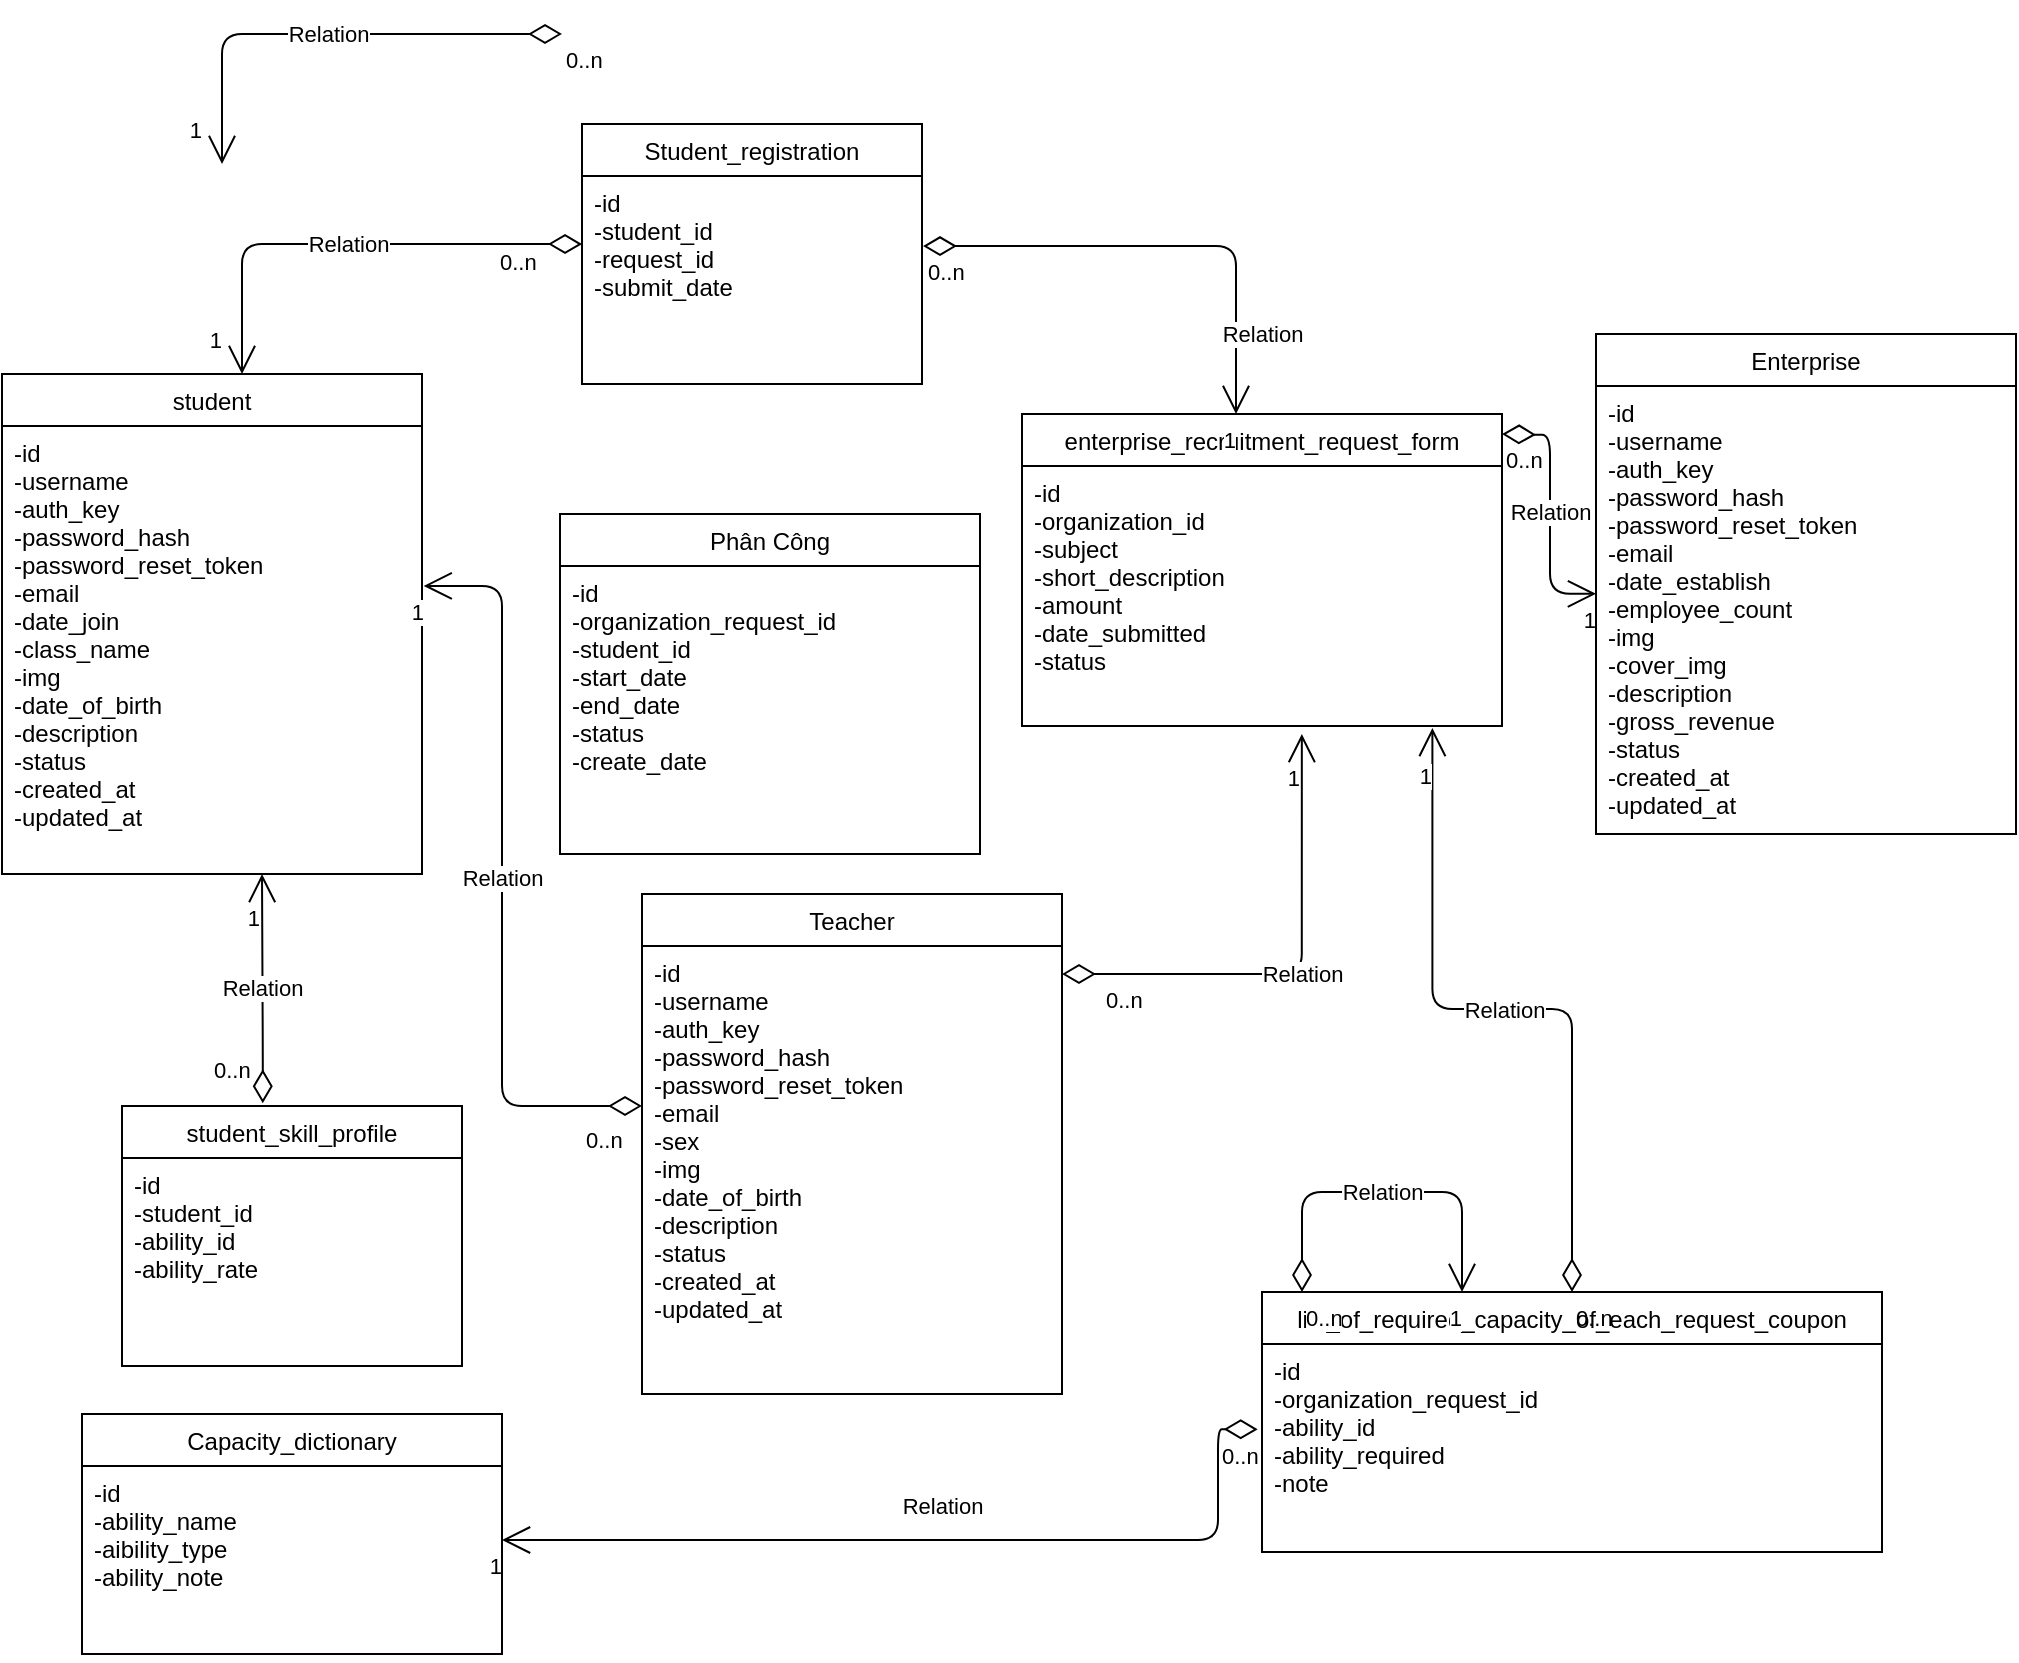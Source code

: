 <mxfile version="13.8.0" type="device"><diagram id="C5RBs43oDa-KdzZeNtuy" name="Page-1"><mxGraphModel dx="1283" dy="633" grid="1" gridSize="10" guides="1" tooltips="1" connect="1" arrows="1" fold="1" page="1" pageScale="1" pageWidth="827" pageHeight="1169" math="0" shadow="0"><root><mxCell id="WIyWlLk6GJQsqaUBKTNV-0"/><mxCell id="WIyWlLk6GJQsqaUBKTNV-1" parent="WIyWlLk6GJQsqaUBKTNV-0"/><mxCell id="P4rGFMu-2B4oiavv9Bba-37" value="student" style="swimlane;fontStyle=0;childLayout=stackLayout;horizontal=1;startSize=26;fillColor=none;horizontalStack=0;resizeParent=1;resizeParentMax=0;resizeLast=0;collapsible=1;marginBottom=0;" parent="WIyWlLk6GJQsqaUBKTNV-1" vertex="1"><mxGeometry x="30" y="710" width="210" height="250" as="geometry"/></mxCell><mxCell id="P4rGFMu-2B4oiavv9Bba-38" value="-id&#10;-username &#10;-auth_key&#10;-password_hash&#10;-password_reset_token &#10;-email &#10;-date_join&#10;-class_name&#10;-img&#10;-date_of_birth&#10;-description&#10;-status&#10;-created_at&#10;-updated_at" style="text;strokeColor=none;fillColor=none;align=left;verticalAlign=top;spacingLeft=4;spacingRight=4;overflow=hidden;rotatable=0;points=[[0,0.5],[1,0.5]];portConstraint=eastwest;" parent="P4rGFMu-2B4oiavv9Bba-37" vertex="1"><mxGeometry y="26" width="210" height="224" as="geometry"/></mxCell><mxCell id="P4rGFMu-2B4oiavv9Bba-30" value="enterprise_recruitment_request_form" style="swimlane;fontStyle=0;childLayout=stackLayout;horizontal=1;startSize=26;fillColor=none;horizontalStack=0;resizeParent=1;resizeParentMax=0;resizeLast=0;collapsible=1;marginBottom=0;" parent="WIyWlLk6GJQsqaUBKTNV-1" vertex="1"><mxGeometry x="540" y="730" width="240" height="156" as="geometry"/></mxCell><mxCell id="P4rGFMu-2B4oiavv9Bba-31" value="-id&#10;-organization_id&#10;-subject&#10;-short_description&#10;-amount&#10;-date_submitted&#10;-status" style="text;strokeColor=none;fillColor=none;align=left;verticalAlign=top;spacingLeft=4;spacingRight=4;overflow=hidden;rotatable=0;points=[[0,0.5],[1,0.5]];portConstraint=eastwest;" parent="P4rGFMu-2B4oiavv9Bba-30" vertex="1"><mxGeometry y="26" width="240" height="130" as="geometry"/></mxCell><mxCell id="P4rGFMu-2B4oiavv9Bba-54" value="Relation" style="endArrow=open;html=1;endSize=12;startArrow=diamondThin;startSize=14;startFill=0;edgeStyle=orthogonalEdgeStyle;exitX=0;exitY=0.327;exitDx=0;exitDy=0;exitPerimeter=0;" parent="WIyWlLk6GJQsqaUBKTNV-1" edge="1" source="P4rGFMu-2B4oiavv9Bba-50"><mxGeometry relative="1" as="geometry"><mxPoint x="300" y="645" as="sourcePoint"/><mxPoint x="150" y="710" as="targetPoint"/><Array as="points"><mxPoint x="150" y="645"/></Array></mxGeometry></mxCell><mxCell id="P4rGFMu-2B4oiavv9Bba-55" value="0..n" style="edgeLabel;resizable=0;html=1;align=left;verticalAlign=top;" parent="P4rGFMu-2B4oiavv9Bba-54" connectable="0" vertex="1"><mxGeometry x="-1" relative="1" as="geometry"><mxPoint x="-42.64" y="-4" as="offset"/></mxGeometry></mxCell><mxCell id="P4rGFMu-2B4oiavv9Bba-56" value="1" style="edgeLabel;resizable=0;html=1;align=right;verticalAlign=top;" parent="P4rGFMu-2B4oiavv9Bba-54" connectable="0" vertex="1"><mxGeometry x="1" relative="1" as="geometry"><mxPoint x="-10" y="-30" as="offset"/></mxGeometry></mxCell><mxCell id="P4rGFMu-2B4oiavv9Bba-57" value="Relation" style="endArrow=open;html=1;endSize=12;startArrow=diamondThin;startSize=14;startFill=0;edgeStyle=orthogonalEdgeStyle;exitX=1.003;exitY=0.337;exitDx=0;exitDy=0;exitPerimeter=0;" parent="WIyWlLk6GJQsqaUBKTNV-1" edge="1" source="P4rGFMu-2B4oiavv9Bba-50"><mxGeometry x="0.871" y="28" relative="1" as="geometry"><mxPoint x="498.19" y="646.048" as="sourcePoint"/><mxPoint x="647" y="730" as="targetPoint"/><Array as="points"><mxPoint x="647" y="646"/></Array><mxPoint x="-15" y="-25" as="offset"/></mxGeometry></mxCell><mxCell id="P4rGFMu-2B4oiavv9Bba-58" value="0..n" style="edgeLabel;resizable=0;html=1;align=left;verticalAlign=top;" parent="P4rGFMu-2B4oiavv9Bba-57" connectable="0" vertex="1"><mxGeometry x="-1" relative="1" as="geometry"/></mxCell><mxCell id="P4rGFMu-2B4oiavv9Bba-59" value="1" style="edgeLabel;resizable=0;html=1;align=right;verticalAlign=top;" parent="P4rGFMu-2B4oiavv9Bba-57" connectable="0" vertex="1"><mxGeometry x="1" relative="1" as="geometry"/></mxCell><mxCell id="P4rGFMu-2B4oiavv9Bba-60" value="Relation" style="endArrow=open;html=1;endSize=12;startArrow=diamondThin;startSize=14;startFill=0;edgeStyle=orthogonalEdgeStyle;entryX=0.583;entryY=1.031;entryDx=0;entryDy=0;entryPerimeter=0;" parent="WIyWlLk6GJQsqaUBKTNV-1" edge="1" target="P4rGFMu-2B4oiavv9Bba-31"><mxGeometry relative="1" as="geometry"><mxPoint x="560" y="1010" as="sourcePoint"/><mxPoint x="690" y="900" as="targetPoint"/><Array as="points"><mxPoint x="680" y="1010"/></Array></mxGeometry></mxCell><mxCell id="P4rGFMu-2B4oiavv9Bba-61" value="0..n" style="edgeLabel;resizable=0;html=1;align=left;verticalAlign=top;" parent="P4rGFMu-2B4oiavv9Bba-60" connectable="0" vertex="1"><mxGeometry x="-1" relative="1" as="geometry"><mxPoint x="20" as="offset"/></mxGeometry></mxCell><mxCell id="P4rGFMu-2B4oiavv9Bba-62" value="1" style="edgeLabel;resizable=0;html=1;align=right;verticalAlign=top;" parent="P4rGFMu-2B4oiavv9Bba-60" connectable="0" vertex="1"><mxGeometry x="1" relative="1" as="geometry"><mxPoint y="9" as="offset"/></mxGeometry></mxCell><mxCell id="P4rGFMu-2B4oiavv9Bba-66" value="Relation" style="endArrow=open;html=1;endSize=12;startArrow=diamondThin;startSize=14;startFill=0;edgeStyle=orthogonalEdgeStyle;exitX=-0.007;exitY=0.41;exitDx=0;exitDy=0;exitPerimeter=0;" parent="WIyWlLk6GJQsqaUBKTNV-1" edge="1" target="P4rGFMu-2B4oiavv9Bba-26" source="P4rGFMu-2B4oiavv9Bba-34"><mxGeometry x="-0.016" y="-17" relative="1" as="geometry"><mxPoint x="550" y="1260" as="sourcePoint"/><mxPoint x="240" y="1260" as="targetPoint"/><Array as="points"><mxPoint x="638" y="1238"/><mxPoint x="638" y="1293"/></Array><mxPoint as="offset"/></mxGeometry></mxCell><mxCell id="P4rGFMu-2B4oiavv9Bba-67" value="0..n" style="edgeLabel;resizable=0;html=1;align=left;verticalAlign=top;" parent="P4rGFMu-2B4oiavv9Bba-66" connectable="0" vertex="1"><mxGeometry x="-1" relative="1" as="geometry"><mxPoint x="-20" as="offset"/></mxGeometry></mxCell><mxCell id="P4rGFMu-2B4oiavv9Bba-68" value="1" style="edgeLabel;resizable=0;html=1;align=right;verticalAlign=top;" parent="P4rGFMu-2B4oiavv9Bba-66" connectable="0" vertex="1"><mxGeometry x="1" relative="1" as="geometry"/></mxCell><mxCell id="P4rGFMu-2B4oiavv9Bba-72" value="Relation" style="endArrow=open;html=1;endSize=12;startArrow=diamondThin;startSize=14;startFill=0;edgeStyle=orthogonalEdgeStyle;entryX=0.855;entryY=1.008;entryDx=0;entryDy=0;entryPerimeter=0;" parent="WIyWlLk6GJQsqaUBKTNV-1" edge="1" target="P4rGFMu-2B4oiavv9Bba-31" source="P4rGFMu-2B4oiavv9Bba-33"><mxGeometry relative="1" as="geometry"><mxPoint x="680" y="1169" as="sourcePoint"/><mxPoint x="760" y="900" as="targetPoint"/><Array as="points"/></mxGeometry></mxCell><mxCell id="P4rGFMu-2B4oiavv9Bba-73" value="0..n" style="edgeLabel;resizable=0;html=1;align=left;verticalAlign=top;" parent="P4rGFMu-2B4oiavv9Bba-72" connectable="0" vertex="1"><mxGeometry x="-1" relative="1" as="geometry"/></mxCell><mxCell id="P4rGFMu-2B4oiavv9Bba-74" value="1" style="edgeLabel;resizable=0;html=1;align=right;verticalAlign=top;" parent="P4rGFMu-2B4oiavv9Bba-72" connectable="0" vertex="1"><mxGeometry x="1" relative="1" as="geometry"><mxPoint y="11" as="offset"/></mxGeometry></mxCell><mxCell id="P4rGFMu-2B4oiavv9Bba-75" value="Relation" style="endArrow=open;html=1;endSize=12;startArrow=diamondThin;startSize=14;startFill=0;edgeStyle=orthogonalEdgeStyle;entryX=0;entryY=0.464;entryDx=0;entryDy=0;entryPerimeter=0;" parent="WIyWlLk6GJQsqaUBKTNV-1" target="P4rGFMu-2B4oiavv9Bba-28" edge="1"><mxGeometry relative="1" as="geometry"><mxPoint x="780" y="740" as="sourcePoint"/><mxPoint x="860" y="840" as="targetPoint"/></mxGeometry></mxCell><mxCell id="P4rGFMu-2B4oiavv9Bba-76" value="0..n" style="edgeLabel;resizable=0;html=1;align=left;verticalAlign=top;" parent="P4rGFMu-2B4oiavv9Bba-75" connectable="0" vertex="1"><mxGeometry x="-1" relative="1" as="geometry"/></mxCell><mxCell id="P4rGFMu-2B4oiavv9Bba-77" value="1" style="edgeLabel;resizable=0;html=1;align=right;verticalAlign=top;" parent="P4rGFMu-2B4oiavv9Bba-75" connectable="0" vertex="1"><mxGeometry x="1" relative="1" as="geometry"/></mxCell><mxCell id="P4rGFMu-2B4oiavv9Bba-42" value="student_skill_profile" style="swimlane;fontStyle=0;childLayout=stackLayout;horizontal=1;startSize=26;fillColor=none;horizontalStack=0;resizeParent=1;resizeParentMax=0;resizeLast=0;collapsible=1;marginBottom=0;" parent="WIyWlLk6GJQsqaUBKTNV-1" vertex="1"><mxGeometry x="90" y="1076" width="170" height="130" as="geometry"/></mxCell><mxCell id="P4rGFMu-2B4oiavv9Bba-43" value="-id&#10;-student_id&#10;-ability_id&#10;-ability_rate&#10;" style="text;strokeColor=none;fillColor=none;align=left;verticalAlign=top;spacingLeft=4;spacingRight=4;overflow=hidden;rotatable=0;points=[[0,0.5],[1,0.5]];portConstraint=eastwest;" parent="P4rGFMu-2B4oiavv9Bba-42" vertex="1"><mxGeometry y="26" width="170" height="104" as="geometry"/></mxCell><mxCell id="P4rGFMu-2B4oiavv9Bba-81" value="Relation" style="endArrow=open;html=1;endSize=12;startArrow=diamondThin;startSize=14;startFill=0;edgeStyle=orthogonalEdgeStyle;exitX=0.414;exitY=-0.011;exitDx=0;exitDy=0;exitPerimeter=0;" parent="WIyWlLk6GJQsqaUBKTNV-1" edge="1" source="P4rGFMu-2B4oiavv9Bba-42"><mxGeometry relative="1" as="geometry"><mxPoint x="160" y="1060" as="sourcePoint"/><mxPoint x="160" y="960" as="targetPoint"/><Array as="points"><mxPoint x="160" y="1050"/></Array></mxGeometry></mxCell><mxCell id="P4rGFMu-2B4oiavv9Bba-82" value="0..n" style="edgeLabel;resizable=0;html=1;align=left;verticalAlign=top;" parent="P4rGFMu-2B4oiavv9Bba-81" connectable="0" vertex="1"><mxGeometry x="-1" relative="1" as="geometry"><mxPoint x="-26" y="-30" as="offset"/></mxGeometry></mxCell><mxCell id="P4rGFMu-2B4oiavv9Bba-83" value="1" style="edgeLabel;resizable=0;html=1;align=right;verticalAlign=top;" parent="P4rGFMu-2B4oiavv9Bba-81" connectable="0" vertex="1"><mxGeometry x="1" relative="1" as="geometry"><mxPoint x="-1" y="9" as="offset"/></mxGeometry></mxCell><mxCell id="P4rGFMu-2B4oiavv9Bba-23" value="Phân Công" style="swimlane;fontStyle=0;childLayout=stackLayout;horizontal=1;startSize=26;fillColor=none;horizontalStack=0;resizeParent=1;resizeParentMax=0;resizeLast=0;collapsible=1;marginBottom=0;" parent="WIyWlLk6GJQsqaUBKTNV-1" vertex="1"><mxGeometry x="309" y="780" width="210" height="170" as="geometry"/></mxCell><mxCell id="P4rGFMu-2B4oiavv9Bba-24" value="-id&#10;-organization_request_id &#10;-student_id&#10;-start_date&#10;-end_date&#10;-status&#10;-create_date" style="text;strokeColor=none;fillColor=none;align=left;verticalAlign=top;spacingLeft=4;spacingRight=4;overflow=hidden;rotatable=0;points=[[0,0.5],[1,0.5]];portConstraint=eastwest;" parent="P4rGFMu-2B4oiavv9Bba-23" vertex="1"><mxGeometry y="26" width="210" height="144" as="geometry"/></mxCell><mxCell id="s4ii7mizGnlbmKb19yhp-9" value="Relation" style="endArrow=open;html=1;endSize=12;startArrow=diamondThin;startSize=14;startFill=0;edgeStyle=orthogonalEdgeStyle;exitX=0;exitY=0.327;exitDx=0;exitDy=0;exitPerimeter=0;" edge="1" parent="P4rGFMu-2B4oiavv9Bba-23"><mxGeometry relative="1" as="geometry"><mxPoint x="1" y="-240.002" as="sourcePoint"/><mxPoint x="-169" y="-175.01" as="targetPoint"/><Array as="points"><mxPoint x="-169" y="-240.01"/></Array></mxGeometry></mxCell><mxCell id="s4ii7mizGnlbmKb19yhp-10" value="0..n" style="edgeLabel;resizable=0;html=1;align=left;verticalAlign=top;" connectable="0" vertex="1" parent="s4ii7mizGnlbmKb19yhp-9"><mxGeometry x="-1" relative="1" as="geometry"/></mxCell><mxCell id="s4ii7mizGnlbmKb19yhp-11" value="1" style="edgeLabel;resizable=0;html=1;align=right;verticalAlign=top;" connectable="0" vertex="1" parent="s4ii7mizGnlbmKb19yhp-9"><mxGeometry x="1" relative="1" as="geometry"><mxPoint x="-10" y="-30" as="offset"/></mxGeometry></mxCell><mxCell id="P4rGFMu-2B4oiavv9Bba-27" value="Enterprise" style="swimlane;fontStyle=0;childLayout=stackLayout;horizontal=1;startSize=26;fillColor=none;horizontalStack=0;resizeParent=1;resizeParentMax=0;resizeLast=0;collapsible=1;marginBottom=0;" parent="WIyWlLk6GJQsqaUBKTNV-1" vertex="1"><mxGeometry x="827" y="690" width="210" height="250" as="geometry"/></mxCell><mxCell id="P4rGFMu-2B4oiavv9Bba-28" value="-id&#10;-username &#10;-auth_key&#10;-password_hash&#10;-password_reset_token &#10;-email &#10;-date_establish&#10;-employee_count&#10;-img&#10;-cover_img&#10;-description&#10;-gross_revenue&#10;-status&#10;-created_at&#10;-updated_at" style="text;strokeColor=none;fillColor=none;align=left;verticalAlign=top;spacingLeft=4;spacingRight=4;overflow=hidden;rotatable=0;points=[[0,0.5],[1,0.5]];portConstraint=eastwest;" parent="P4rGFMu-2B4oiavv9Bba-27" vertex="1"><mxGeometry y="26" width="210" height="224" as="geometry"/></mxCell><mxCell id="P4rGFMu-2B4oiavv9Bba-44" value="Teacher" style="swimlane;fontStyle=0;childLayout=stackLayout;horizontal=1;startSize=26;fillColor=none;horizontalStack=0;resizeParent=1;resizeParentMax=0;resizeLast=0;collapsible=1;marginBottom=0;" parent="WIyWlLk6GJQsqaUBKTNV-1" vertex="1"><mxGeometry x="350" y="970" width="210" height="250" as="geometry"/></mxCell><mxCell id="P4rGFMu-2B4oiavv9Bba-45" value="-id&#10;-username &#10;-auth_key&#10;-password_hash&#10;-password_reset_token &#10;-email &#10;-sex&#10;-img&#10;-date_of_birth&#10;-description&#10;-status&#10;-created_at&#10;-updated_at" style="text;strokeColor=none;fillColor=none;align=left;verticalAlign=top;spacingLeft=4;spacingRight=4;overflow=hidden;rotatable=0;points=[[0,0.5],[1,0.5]];portConstraint=eastwest;" parent="P4rGFMu-2B4oiavv9Bba-44" vertex="1"><mxGeometry y="26" width="210" height="224" as="geometry"/></mxCell><mxCell id="P4rGFMu-2B4oiavv9Bba-33" value="list_of_required_capacity_of_each_request_coupon" style="swimlane;fontStyle=0;childLayout=stackLayout;horizontal=1;startSize=26;fillColor=none;horizontalStack=0;resizeParent=1;resizeParentMax=0;resizeLast=0;collapsible=1;marginBottom=0;" parent="WIyWlLk6GJQsqaUBKTNV-1" vertex="1"><mxGeometry x="660" y="1169" width="310" height="130" as="geometry"/></mxCell><mxCell id="P4rGFMu-2B4oiavv9Bba-34" value="-id&#10;-organization_request_id&#10;-ability_id&#10;-ability_required&#10;-note" style="text;strokeColor=none;fillColor=none;align=left;verticalAlign=top;spacingLeft=4;spacingRight=4;overflow=hidden;rotatable=0;points=[[0,0.5],[1,0.5]];portConstraint=eastwest;" parent="P4rGFMu-2B4oiavv9Bba-33" vertex="1"><mxGeometry y="26" width="310" height="104" as="geometry"/></mxCell><mxCell id="s4ii7mizGnlbmKb19yhp-3" value="Relation" style="endArrow=open;html=1;endSize=12;startArrow=diamondThin;startSize=14;startFill=0;edgeStyle=orthogonalEdgeStyle;" edge="1" parent="WIyWlLk6GJQsqaUBKTNV-1" target="P4rGFMu-2B4oiavv9Bba-33"><mxGeometry relative="1" as="geometry"><mxPoint x="680" y="1169" as="sourcePoint"/><mxPoint x="760" y="900" as="targetPoint"/><Array as="points"><mxPoint x="680" y="1119"/><mxPoint x="760" y="1119"/></Array></mxGeometry></mxCell><mxCell id="s4ii7mizGnlbmKb19yhp-4" value="0..n" style="edgeLabel;resizable=0;html=1;align=left;verticalAlign=top;" connectable="0" vertex="1" parent="s4ii7mizGnlbmKb19yhp-3"><mxGeometry x="-1" relative="1" as="geometry"/></mxCell><mxCell id="s4ii7mizGnlbmKb19yhp-5" value="1" style="edgeLabel;resizable=0;html=1;align=right;verticalAlign=top;" connectable="0" vertex="1" parent="s4ii7mizGnlbmKb19yhp-3"><mxGeometry x="1" relative="1" as="geometry"/></mxCell><mxCell id="s4ii7mizGnlbmKb19yhp-6" value="Relation" style="endArrow=open;html=1;endSize=12;startArrow=diamondThin;startSize=14;startFill=0;edgeStyle=orthogonalEdgeStyle;entryX=1.004;entryY=0.357;entryDx=0;entryDy=0;entryPerimeter=0;" edge="1" parent="WIyWlLk6GJQsqaUBKTNV-1" target="P4rGFMu-2B4oiavv9Bba-38"><mxGeometry relative="1" as="geometry"><mxPoint x="350" y="1076" as="sourcePoint"/><mxPoint x="220" y="966" as="targetPoint"/><Array as="points"><mxPoint x="350" y="1076"/><mxPoint x="280" y="1076"/><mxPoint x="280" y="816"/></Array></mxGeometry></mxCell><mxCell id="s4ii7mizGnlbmKb19yhp-7" value="0..n" style="edgeLabel;resizable=0;html=1;align=left;verticalAlign=top;" connectable="0" vertex="1" parent="s4ii7mizGnlbmKb19yhp-6"><mxGeometry x="-1" relative="1" as="geometry"><mxPoint x="-30" y="4" as="offset"/></mxGeometry></mxCell><mxCell id="s4ii7mizGnlbmKb19yhp-8" value="1" style="edgeLabel;resizable=0;html=1;align=right;verticalAlign=top;" connectable="0" vertex="1" parent="s4ii7mizGnlbmKb19yhp-6"><mxGeometry x="1" relative="1" as="geometry"/></mxCell><mxCell id="P4rGFMu-2B4oiavv9Bba-49" value="Student_registration" style="swimlane;fontStyle=0;childLayout=stackLayout;horizontal=1;startSize=26;fillColor=none;horizontalStack=0;resizeParent=1;resizeParentMax=0;resizeLast=0;collapsible=1;marginBottom=0;" parent="WIyWlLk6GJQsqaUBKTNV-1" vertex="1"><mxGeometry x="320" y="585" width="170" height="130" as="geometry"/></mxCell><mxCell id="P4rGFMu-2B4oiavv9Bba-50" value="-id&#10;-student_id&#10;-request_id&#10;-submit_date" style="text;strokeColor=none;fillColor=none;align=left;verticalAlign=top;spacingLeft=4;spacingRight=4;overflow=hidden;rotatable=0;points=[[0,0.5],[1,0.5]];portConstraint=eastwest;" parent="P4rGFMu-2B4oiavv9Bba-49" vertex="1"><mxGeometry y="26" width="170" height="104" as="geometry"/></mxCell><mxCell id="P4rGFMu-2B4oiavv9Bba-25" value="Capacity_dictionary" style="swimlane;fontStyle=0;childLayout=stackLayout;horizontal=1;startSize=26;fillColor=none;horizontalStack=0;resizeParent=1;resizeParentMax=0;resizeLast=0;collapsible=1;marginBottom=0;" parent="WIyWlLk6GJQsqaUBKTNV-1" vertex="1"><mxGeometry x="70" y="1230" width="210" height="120" as="geometry"/></mxCell><mxCell id="P4rGFMu-2B4oiavv9Bba-26" value="-id&#10;-ability_name&#10;-aibility_type&#10;-ability_note&#10;" style="text;strokeColor=none;fillColor=none;align=left;verticalAlign=top;spacingLeft=4;spacingRight=4;overflow=hidden;rotatable=0;points=[[0,0.5],[1,0.5]];portConstraint=eastwest;" parent="P4rGFMu-2B4oiavv9Bba-25" vertex="1"><mxGeometry y="26" width="210" height="94" as="geometry"/></mxCell></root></mxGraphModel></diagram></mxfile>